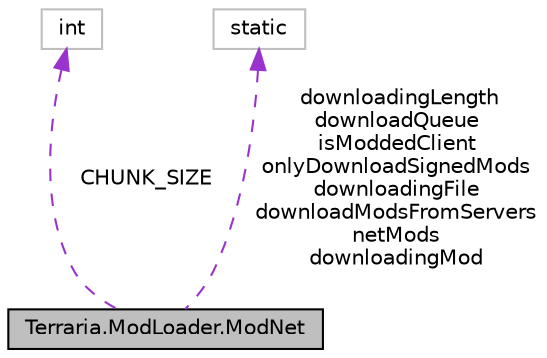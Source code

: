 digraph "Terraria.ModLoader.ModNet"
{
  edge [fontname="Helvetica",fontsize="10",labelfontname="Helvetica",labelfontsize="10"];
  node [fontname="Helvetica",fontsize="10",shape=record];
  Node1 [label="Terraria.ModLoader.ModNet",height=0.2,width=0.4,color="black", fillcolor="grey75", style="filled", fontcolor="black"];
  Node2 -> Node1 [dir="back",color="darkorchid3",fontsize="10",style="dashed",label=" CHUNK_SIZE" ,fontname="Helvetica"];
  Node2 [label="int",height=0.2,width=0.4,color="grey75", fillcolor="white", style="filled"];
  Node3 -> Node1 [dir="back",color="darkorchid3",fontsize="10",style="dashed",label=" downloadingLength\ndownloadQueue\nisModdedClient\nonlyDownloadSignedMods\ndownloadingFile\ndownloadModsFromServers\nnetMods\ndownloadingMod" ,fontname="Helvetica"];
  Node3 [label="static",height=0.2,width=0.4,color="grey75", fillcolor="white", style="filled"];
}
